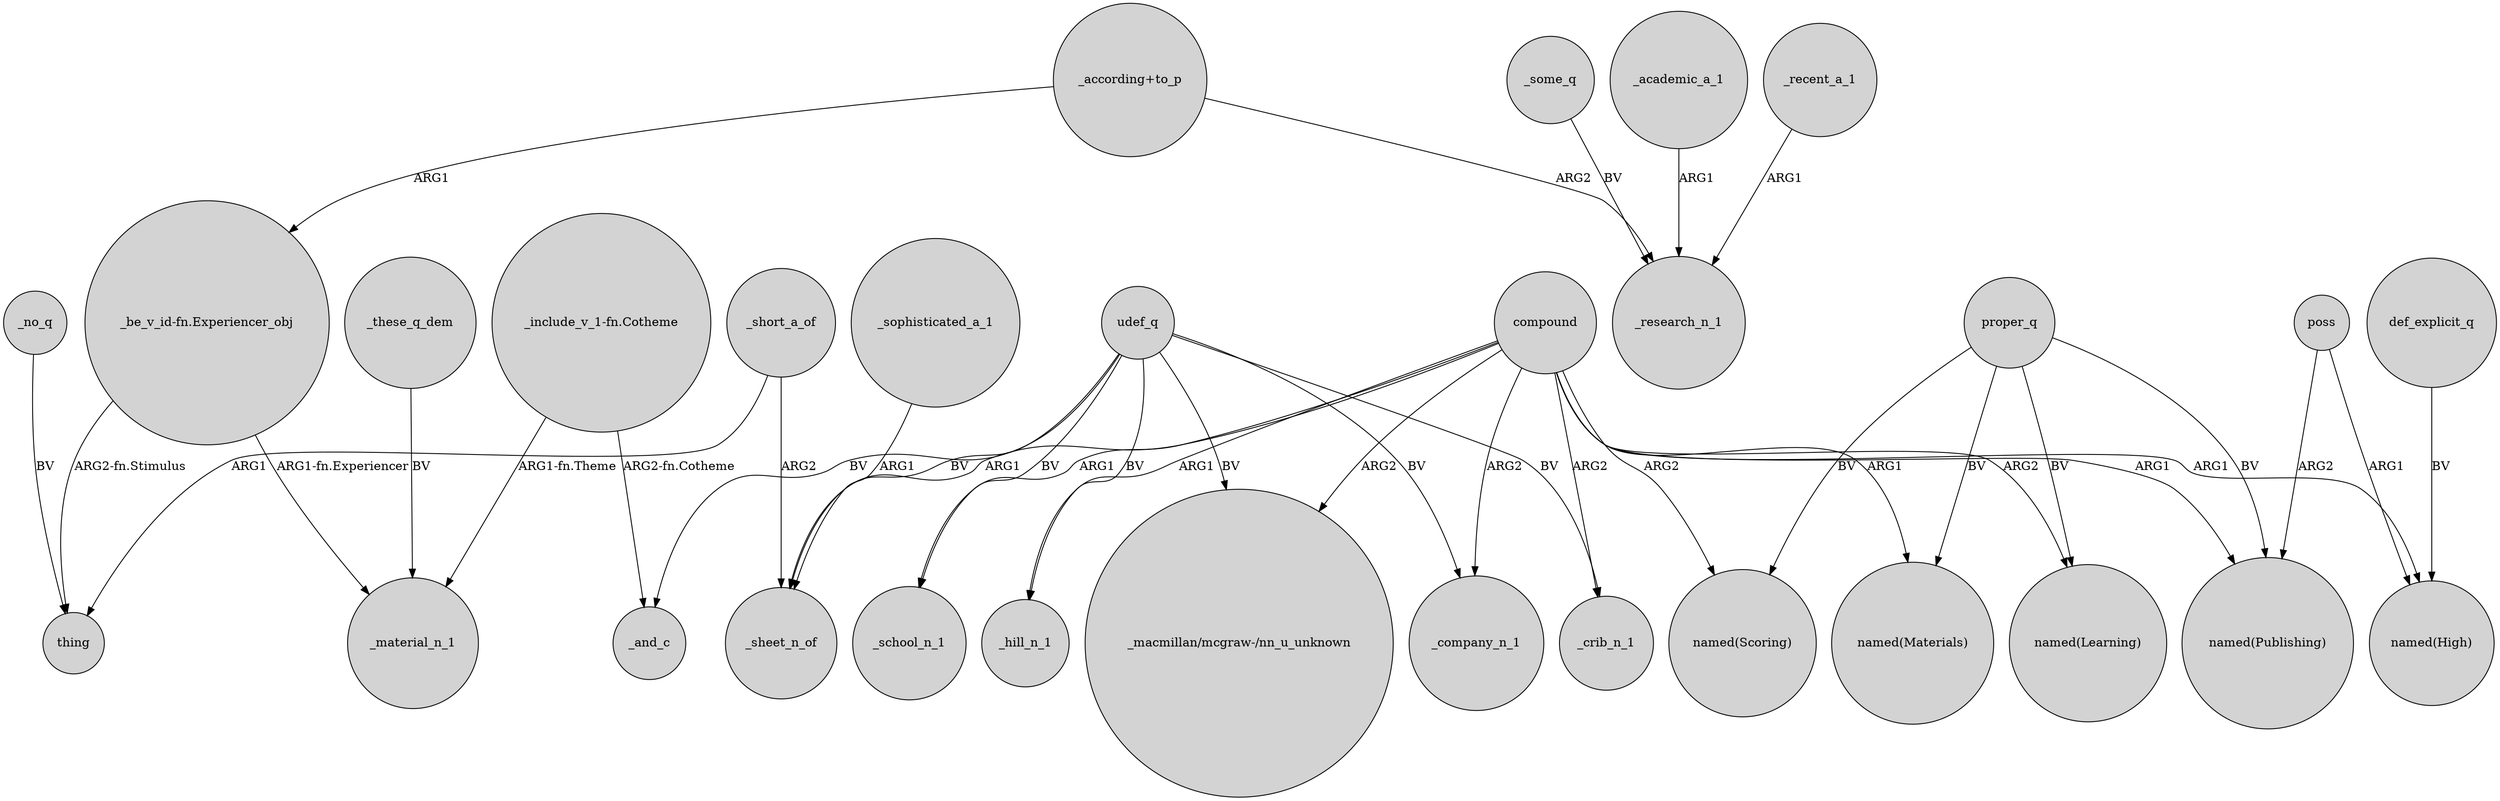 digraph {
	node [shape=circle style=filled]
	compound -> _hill_n_1 [label=ARG1]
	"_be_v_id-fn.Experiencer_obj" -> _material_n_1 [label="ARG1-fn.Experiencer"]
	compound -> _crib_n_1 [label=ARG2]
	udef_q -> _crib_n_1 [label=BV]
	compound -> _sheet_n_of [label=ARG1]
	_some_q -> _research_n_1 [label=BV]
	proper_q -> "named(Publishing)" [label=BV]
	compound -> "_macmillan/mcgraw-/nn_u_unknown" [label=ARG2]
	udef_q -> _company_n_1 [label=BV]
	def_explicit_q -> "named(High)" [label=BV]
	"_include_v_1-fn.Cotheme" -> _and_c [label="ARG2-fn.Cotheme"]
	udef_q -> _school_n_1 [label=BV]
	compound -> "named(Materials)" [label=ARG1]
	proper_q -> "named(Learning)" [label=BV]
	_academic_a_1 -> _research_n_1 [label=ARG1]
	"_according+to_p" -> _research_n_1 [label=ARG2]
	compound -> _company_n_1 [label=ARG2]
	poss -> "named(High)" [label=ARG1]
	_sophisticated_a_1 -> _sheet_n_of [label=ARG1]
	udef_q -> _hill_n_1 [label=BV]
	udef_q -> _and_c [label=BV]
	proper_q -> "named(Materials)" [label=BV]
	compound -> "named(Learning)" [label=ARG2]
	"_according+to_p" -> "_be_v_id-fn.Experiencer_obj" [label=ARG1]
	udef_q -> _sheet_n_of [label=BV]
	proper_q -> "named(Scoring)" [label=BV]
	compound -> _school_n_1 [label=ARG1]
	_these_q_dem -> _material_n_1 [label=BV]
	udef_q -> "_macmillan/mcgraw-/nn_u_unknown" [label=BV]
	_no_q -> thing [label=BV]
	poss -> "named(Publishing)" [label=ARG2]
	_recent_a_1 -> _research_n_1 [label=ARG1]
	compound -> "named(Scoring)" [label=ARG2]
	compound -> "named(High)" [label=ARG1]
	compound -> "named(Publishing)" [label=ARG1]
	"_include_v_1-fn.Cotheme" -> _material_n_1 [label="ARG1-fn.Theme"]
	"_be_v_id-fn.Experiencer_obj" -> thing [label="ARG2-fn.Stimulus"]
	_short_a_of -> thing [label=ARG1]
	_short_a_of -> _sheet_n_of [label=ARG2]
}

